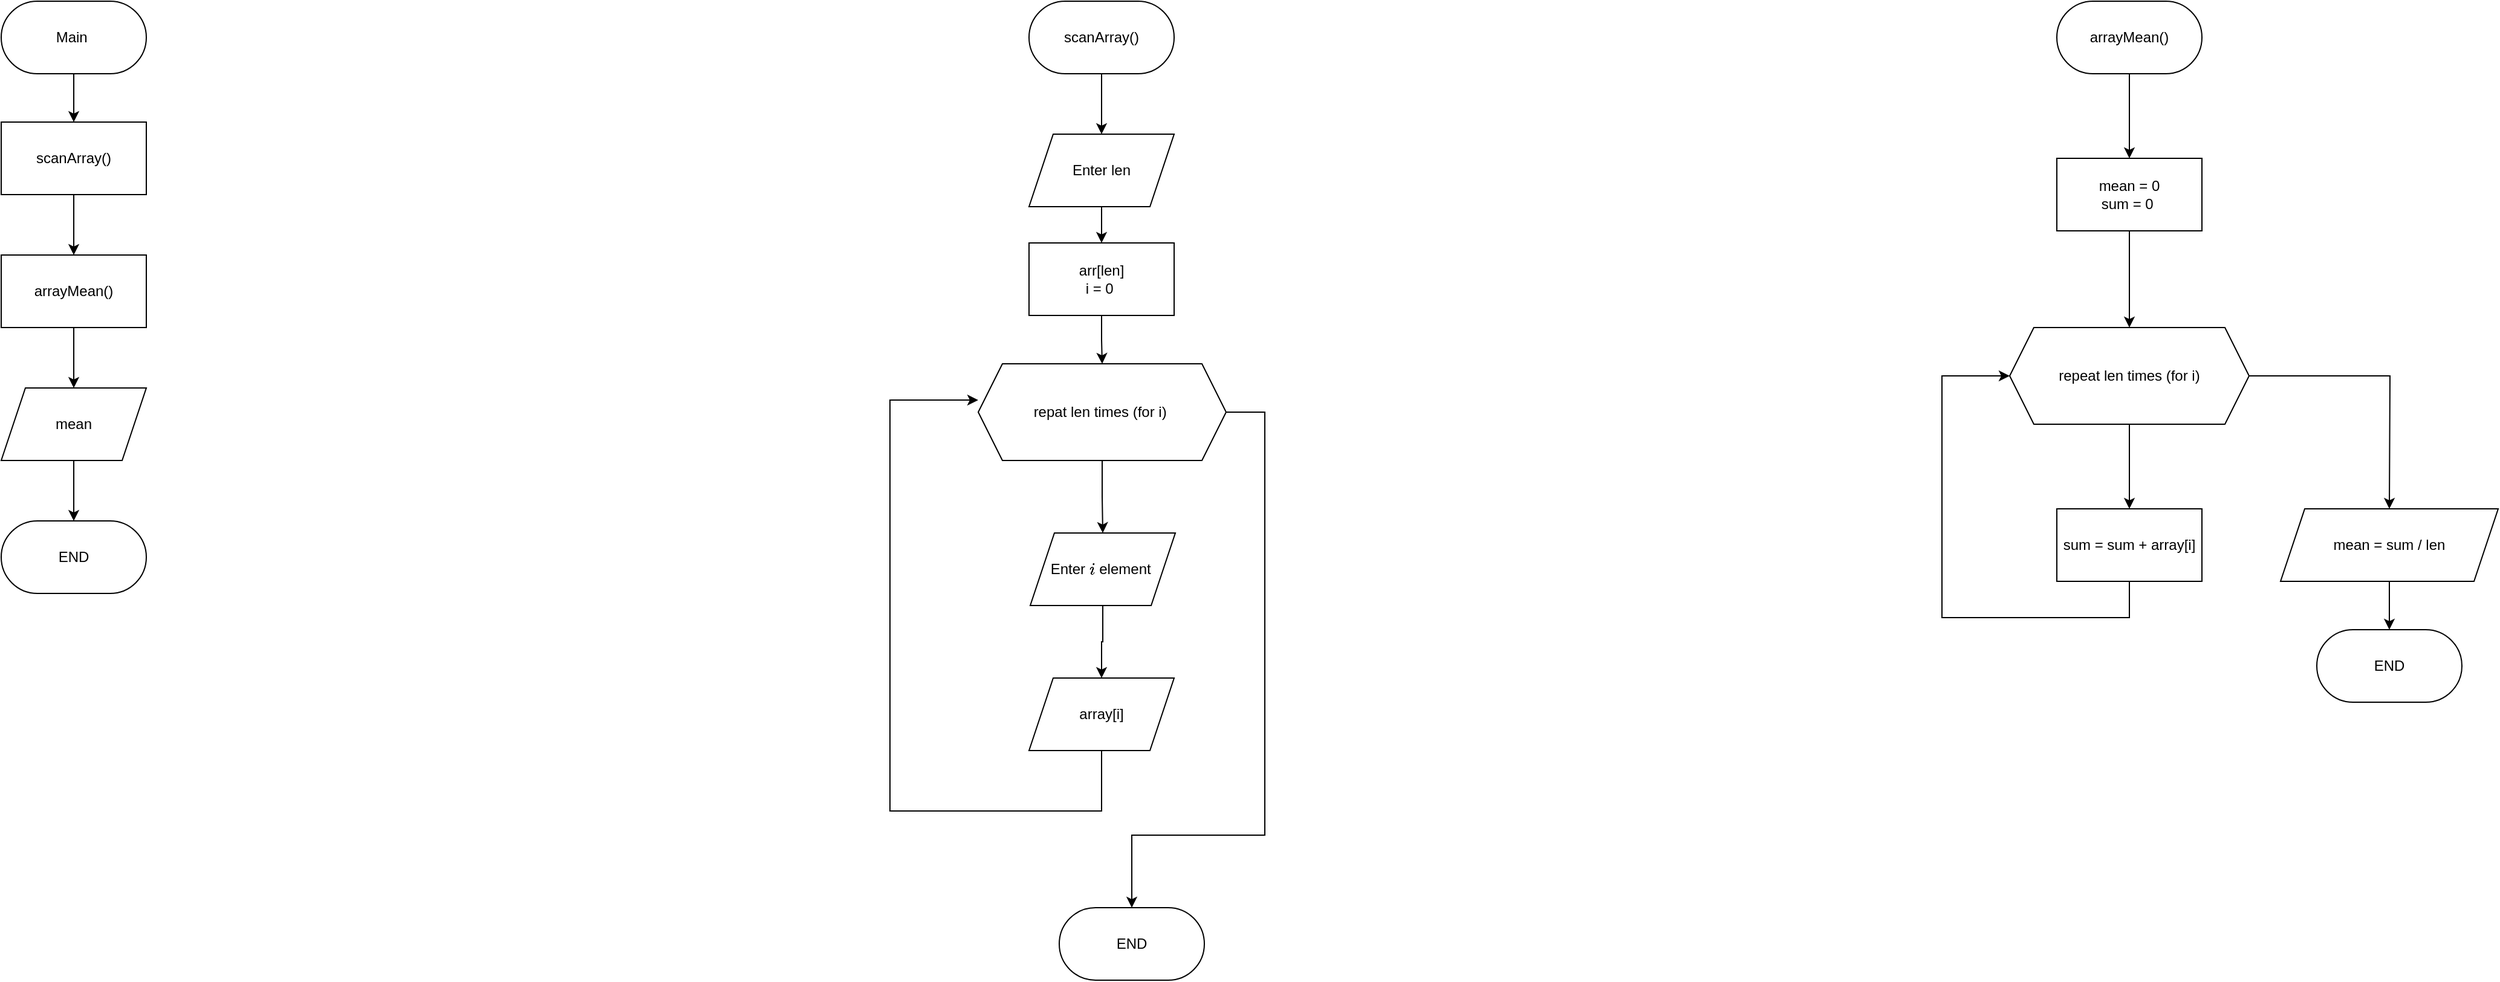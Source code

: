 <mxfile version="26.0.16">
  <diagram name="Page-1" id="Urzp49iurwlNc5WynEXu">
    <mxGraphModel dx="644" dy="318" grid="1" gridSize="10" guides="1" tooltips="1" connect="1" arrows="1" fold="1" page="1" pageScale="1" pageWidth="850" pageHeight="1100" math="0" shadow="0">
      <root>
        <mxCell id="0" />
        <mxCell id="1" parent="0" />
        <mxCell id="REugOtekbO2Kej9O_d-B-3" value="" style="edgeStyle=orthogonalEdgeStyle;rounded=0;orthogonalLoop=1;jettySize=auto;html=1;" edge="1" parent="1" source="REugOtekbO2Kej9O_d-B-1">
          <mxGeometry relative="1" as="geometry">
            <mxPoint x="425" y="150" as="targetPoint" />
          </mxGeometry>
        </mxCell>
        <mxCell id="REugOtekbO2Kej9O_d-B-1" value="Main&amp;nbsp;" style="rounded=1;whiteSpace=wrap;html=1;arcSize=50;" vertex="1" parent="1">
          <mxGeometry x="365" y="50" width="120" height="60" as="geometry" />
        </mxCell>
        <mxCell id="REugOtekbO2Kej9O_d-B-24" value="" style="edgeStyle=orthogonalEdgeStyle;rounded=0;orthogonalLoop=1;jettySize=auto;html=1;" edge="1" parent="1" source="REugOtekbO2Kej9O_d-B-4">
          <mxGeometry relative="1" as="geometry">
            <mxPoint x="425" y="260.0" as="targetPoint" />
          </mxGeometry>
        </mxCell>
        <mxCell id="REugOtekbO2Kej9O_d-B-4" value="scanArray()" style="rounded=0;whiteSpace=wrap;html=1;" vertex="1" parent="1">
          <mxGeometry x="365" y="150" width="120" height="60" as="geometry" />
        </mxCell>
        <mxCell id="REugOtekbO2Kej9O_d-B-8" value="" style="edgeStyle=orthogonalEdgeStyle;rounded=0;orthogonalLoop=1;jettySize=auto;html=1;" edge="1" parent="1" source="REugOtekbO2Kej9O_d-B-6" target="REugOtekbO2Kej9O_d-B-7">
          <mxGeometry relative="1" as="geometry" />
        </mxCell>
        <mxCell id="REugOtekbO2Kej9O_d-B-6" value="scanArray()" style="rounded=1;whiteSpace=wrap;html=1;arcSize=50;" vertex="1" parent="1">
          <mxGeometry x="1215" y="50" width="120" height="60" as="geometry" />
        </mxCell>
        <mxCell id="REugOtekbO2Kej9O_d-B-12" value="" style="edgeStyle=orthogonalEdgeStyle;rounded=0;orthogonalLoop=1;jettySize=auto;html=1;" edge="1" parent="1" source="REugOtekbO2Kej9O_d-B-7" target="REugOtekbO2Kej9O_d-B-11">
          <mxGeometry relative="1" as="geometry" />
        </mxCell>
        <mxCell id="REugOtekbO2Kej9O_d-B-7" value="Enter len" style="shape=parallelogram;perimeter=parallelogramPerimeter;whiteSpace=wrap;html=1;fixedSize=1;" vertex="1" parent="1">
          <mxGeometry x="1215" y="160" width="120" height="60" as="geometry" />
        </mxCell>
        <mxCell id="REugOtekbO2Kej9O_d-B-15" value="" style="edgeStyle=orthogonalEdgeStyle;rounded=0;orthogonalLoop=1;jettySize=auto;html=1;" edge="1" parent="1" source="REugOtekbO2Kej9O_d-B-9" target="REugOtekbO2Kej9O_d-B-14">
          <mxGeometry relative="1" as="geometry" />
        </mxCell>
        <mxCell id="REugOtekbO2Kej9O_d-B-44" style="edgeStyle=orthogonalEdgeStyle;rounded=0;orthogonalLoop=1;jettySize=auto;html=1;" edge="1" parent="1" source="REugOtekbO2Kej9O_d-B-9" target="REugOtekbO2Kej9O_d-B-21">
          <mxGeometry relative="1" as="geometry">
            <Array as="points">
              <mxPoint x="1410" y="390" />
              <mxPoint x="1410" y="740" />
              <mxPoint x="1300" y="740" />
            </Array>
          </mxGeometry>
        </mxCell>
        <mxCell id="REugOtekbO2Kej9O_d-B-9" value="repat len times (for i)&amp;nbsp;" style="shape=hexagon;perimeter=hexagonPerimeter2;whiteSpace=wrap;html=1;fixedSize=1;" vertex="1" parent="1">
          <mxGeometry x="1173" y="350" width="205" height="80" as="geometry" />
        </mxCell>
        <mxCell id="REugOtekbO2Kej9O_d-B-13" value="" style="edgeStyle=orthogonalEdgeStyle;rounded=0;orthogonalLoop=1;jettySize=auto;html=1;" edge="1" parent="1" source="REugOtekbO2Kej9O_d-B-11" target="REugOtekbO2Kej9O_d-B-9">
          <mxGeometry relative="1" as="geometry" />
        </mxCell>
        <mxCell id="REugOtekbO2Kej9O_d-B-11" value="arr[len]&lt;div&gt;i = 0&amp;nbsp;&lt;/div&gt;" style="rounded=0;whiteSpace=wrap;html=1;" vertex="1" parent="1">
          <mxGeometry x="1215" y="250" width="120" height="60" as="geometry" />
        </mxCell>
        <mxCell id="REugOtekbO2Kej9O_d-B-17" value="" style="edgeStyle=orthogonalEdgeStyle;rounded=0;orthogonalLoop=1;jettySize=auto;html=1;" edge="1" parent="1" source="REugOtekbO2Kej9O_d-B-14" target="REugOtekbO2Kej9O_d-B-16">
          <mxGeometry relative="1" as="geometry" />
        </mxCell>
        <mxCell id="REugOtekbO2Kej9O_d-B-14" value="Enter `i` element&amp;nbsp;" style="shape=parallelogram;perimeter=parallelogramPerimeter;whiteSpace=wrap;html=1;fixedSize=1;" vertex="1" parent="1">
          <mxGeometry x="1216" y="490" width="120" height="60" as="geometry" />
        </mxCell>
        <mxCell id="REugOtekbO2Kej9O_d-B-18" style="edgeStyle=orthogonalEdgeStyle;rounded=0;orthogonalLoop=1;jettySize=auto;html=1;entryX=0;entryY=0.5;entryDx=0;entryDy=0;" edge="1" parent="1">
          <mxGeometry relative="1" as="geometry">
            <mxPoint x="1275.004" y="660" as="sourcePoint" />
            <mxPoint x="1172.97" y="380.0" as="targetPoint" />
            <Array as="points">
              <mxPoint x="1275" y="720" />
              <mxPoint x="1100" y="720" />
              <mxPoint x="1100" y="380" />
            </Array>
          </mxGeometry>
        </mxCell>
        <mxCell id="REugOtekbO2Kej9O_d-B-16" value="array[i]" style="shape=parallelogram;perimeter=parallelogramPerimeter;whiteSpace=wrap;html=1;fixedSize=1;" vertex="1" parent="1">
          <mxGeometry x="1215" y="610" width="120" height="60" as="geometry" />
        </mxCell>
        <mxCell id="REugOtekbO2Kej9O_d-B-21" value="END" style="rounded=1;whiteSpace=wrap;html=1;arcSize=50;" vertex="1" parent="1">
          <mxGeometry x="1240" y="800" width="120" height="60" as="geometry" />
        </mxCell>
        <mxCell id="REugOtekbO2Kej9O_d-B-28" value="" style="edgeStyle=orthogonalEdgeStyle;rounded=0;orthogonalLoop=1;jettySize=auto;html=1;" edge="1" parent="1" source="REugOtekbO2Kej9O_d-B-25" target="REugOtekbO2Kej9O_d-B-27">
          <mxGeometry relative="1" as="geometry" />
        </mxCell>
        <mxCell id="REugOtekbO2Kej9O_d-B-25" value="arrayMean()" style="rounded=1;whiteSpace=wrap;html=1;arcSize=50;" vertex="1" parent="1">
          <mxGeometry x="2065" y="50" width="120" height="60" as="geometry" />
        </mxCell>
        <mxCell id="REugOtekbO2Kej9O_d-B-30" value="" style="edgeStyle=orthogonalEdgeStyle;rounded=0;orthogonalLoop=1;jettySize=auto;html=1;" edge="1" parent="1" source="REugOtekbO2Kej9O_d-B-27" target="REugOtekbO2Kej9O_d-B-29">
          <mxGeometry relative="1" as="geometry" />
        </mxCell>
        <mxCell id="REugOtekbO2Kej9O_d-B-27" value="mean = 0&lt;div&gt;sum = 0&amp;nbsp;&lt;/div&gt;" style="rounded=0;whiteSpace=wrap;html=1;" vertex="1" parent="1">
          <mxGeometry x="2065" y="180" width="120" height="60" as="geometry" />
        </mxCell>
        <mxCell id="REugOtekbO2Kej9O_d-B-32" value="" style="edgeStyle=orthogonalEdgeStyle;rounded=0;orthogonalLoop=1;jettySize=auto;html=1;" edge="1" parent="1" source="REugOtekbO2Kej9O_d-B-29" target="REugOtekbO2Kej9O_d-B-31">
          <mxGeometry relative="1" as="geometry" />
        </mxCell>
        <mxCell id="REugOtekbO2Kej9O_d-B-35" style="edgeStyle=orthogonalEdgeStyle;rounded=0;orthogonalLoop=1;jettySize=auto;html=1;" edge="1" parent="1" source="REugOtekbO2Kej9O_d-B-29">
          <mxGeometry relative="1" as="geometry">
            <mxPoint x="2340.0" y="470" as="targetPoint" />
          </mxGeometry>
        </mxCell>
        <mxCell id="REugOtekbO2Kej9O_d-B-29" value="repeat len times (for i)" style="shape=hexagon;perimeter=hexagonPerimeter2;whiteSpace=wrap;html=1;fixedSize=1;" vertex="1" parent="1">
          <mxGeometry x="2026" y="320" width="198" height="80" as="geometry" />
        </mxCell>
        <mxCell id="REugOtekbO2Kej9O_d-B-33" style="edgeStyle=orthogonalEdgeStyle;rounded=0;orthogonalLoop=1;jettySize=auto;html=1;entryX=0;entryY=0.5;entryDx=0;entryDy=0;" edge="1" parent="1" source="REugOtekbO2Kej9O_d-B-31" target="REugOtekbO2Kej9O_d-B-29">
          <mxGeometry relative="1" as="geometry">
            <Array as="points">
              <mxPoint x="2125" y="560" />
              <mxPoint x="1970" y="560" />
              <mxPoint x="1970" y="360" />
            </Array>
          </mxGeometry>
        </mxCell>
        <mxCell id="REugOtekbO2Kej9O_d-B-31" value="sum = sum + array[i]" style="rounded=0;whiteSpace=wrap;html=1;" vertex="1" parent="1">
          <mxGeometry x="2065" y="470" width="120" height="60" as="geometry" />
        </mxCell>
        <mxCell id="REugOtekbO2Kej9O_d-B-38" value="" style="edgeStyle=orthogonalEdgeStyle;rounded=0;orthogonalLoop=1;jettySize=auto;html=1;" edge="1" parent="1" source="REugOtekbO2Kej9O_d-B-36" target="REugOtekbO2Kej9O_d-B-37">
          <mxGeometry relative="1" as="geometry" />
        </mxCell>
        <mxCell id="REugOtekbO2Kej9O_d-B-36" value="mean = sum / len" style="shape=parallelogram;perimeter=parallelogramPerimeter;whiteSpace=wrap;html=1;fixedSize=1;" vertex="1" parent="1">
          <mxGeometry x="2250" y="470" width="180" height="60" as="geometry" />
        </mxCell>
        <mxCell id="REugOtekbO2Kej9O_d-B-37" value="END" style="rounded=1;whiteSpace=wrap;html=1;arcSize=50;" vertex="1" parent="1">
          <mxGeometry x="2280" y="570" width="120" height="60" as="geometry" />
        </mxCell>
        <mxCell id="REugOtekbO2Kej9O_d-B-41" value="" style="edgeStyle=orthogonalEdgeStyle;rounded=0;orthogonalLoop=1;jettySize=auto;html=1;" edge="1" parent="1" source="REugOtekbO2Kej9O_d-B-39" target="REugOtekbO2Kej9O_d-B-40">
          <mxGeometry relative="1" as="geometry" />
        </mxCell>
        <mxCell id="REugOtekbO2Kej9O_d-B-39" value="arrayMean()" style="rounded=0;whiteSpace=wrap;html=1;" vertex="1" parent="1">
          <mxGeometry x="365" y="260" width="120" height="60" as="geometry" />
        </mxCell>
        <mxCell id="REugOtekbO2Kej9O_d-B-43" value="" style="edgeStyle=orthogonalEdgeStyle;rounded=0;orthogonalLoop=1;jettySize=auto;html=1;" edge="1" parent="1" source="REugOtekbO2Kej9O_d-B-40" target="REugOtekbO2Kej9O_d-B-42">
          <mxGeometry relative="1" as="geometry" />
        </mxCell>
        <mxCell id="REugOtekbO2Kej9O_d-B-40" value="mean" style="shape=parallelogram;perimeter=parallelogramPerimeter;whiteSpace=wrap;html=1;fixedSize=1;" vertex="1" parent="1">
          <mxGeometry x="365" y="370" width="120" height="60" as="geometry" />
        </mxCell>
        <mxCell id="REugOtekbO2Kej9O_d-B-42" value="END" style="rounded=1;whiteSpace=wrap;html=1;arcSize=50;" vertex="1" parent="1">
          <mxGeometry x="365" y="480" width="120" height="60" as="geometry" />
        </mxCell>
      </root>
    </mxGraphModel>
  </diagram>
</mxfile>
